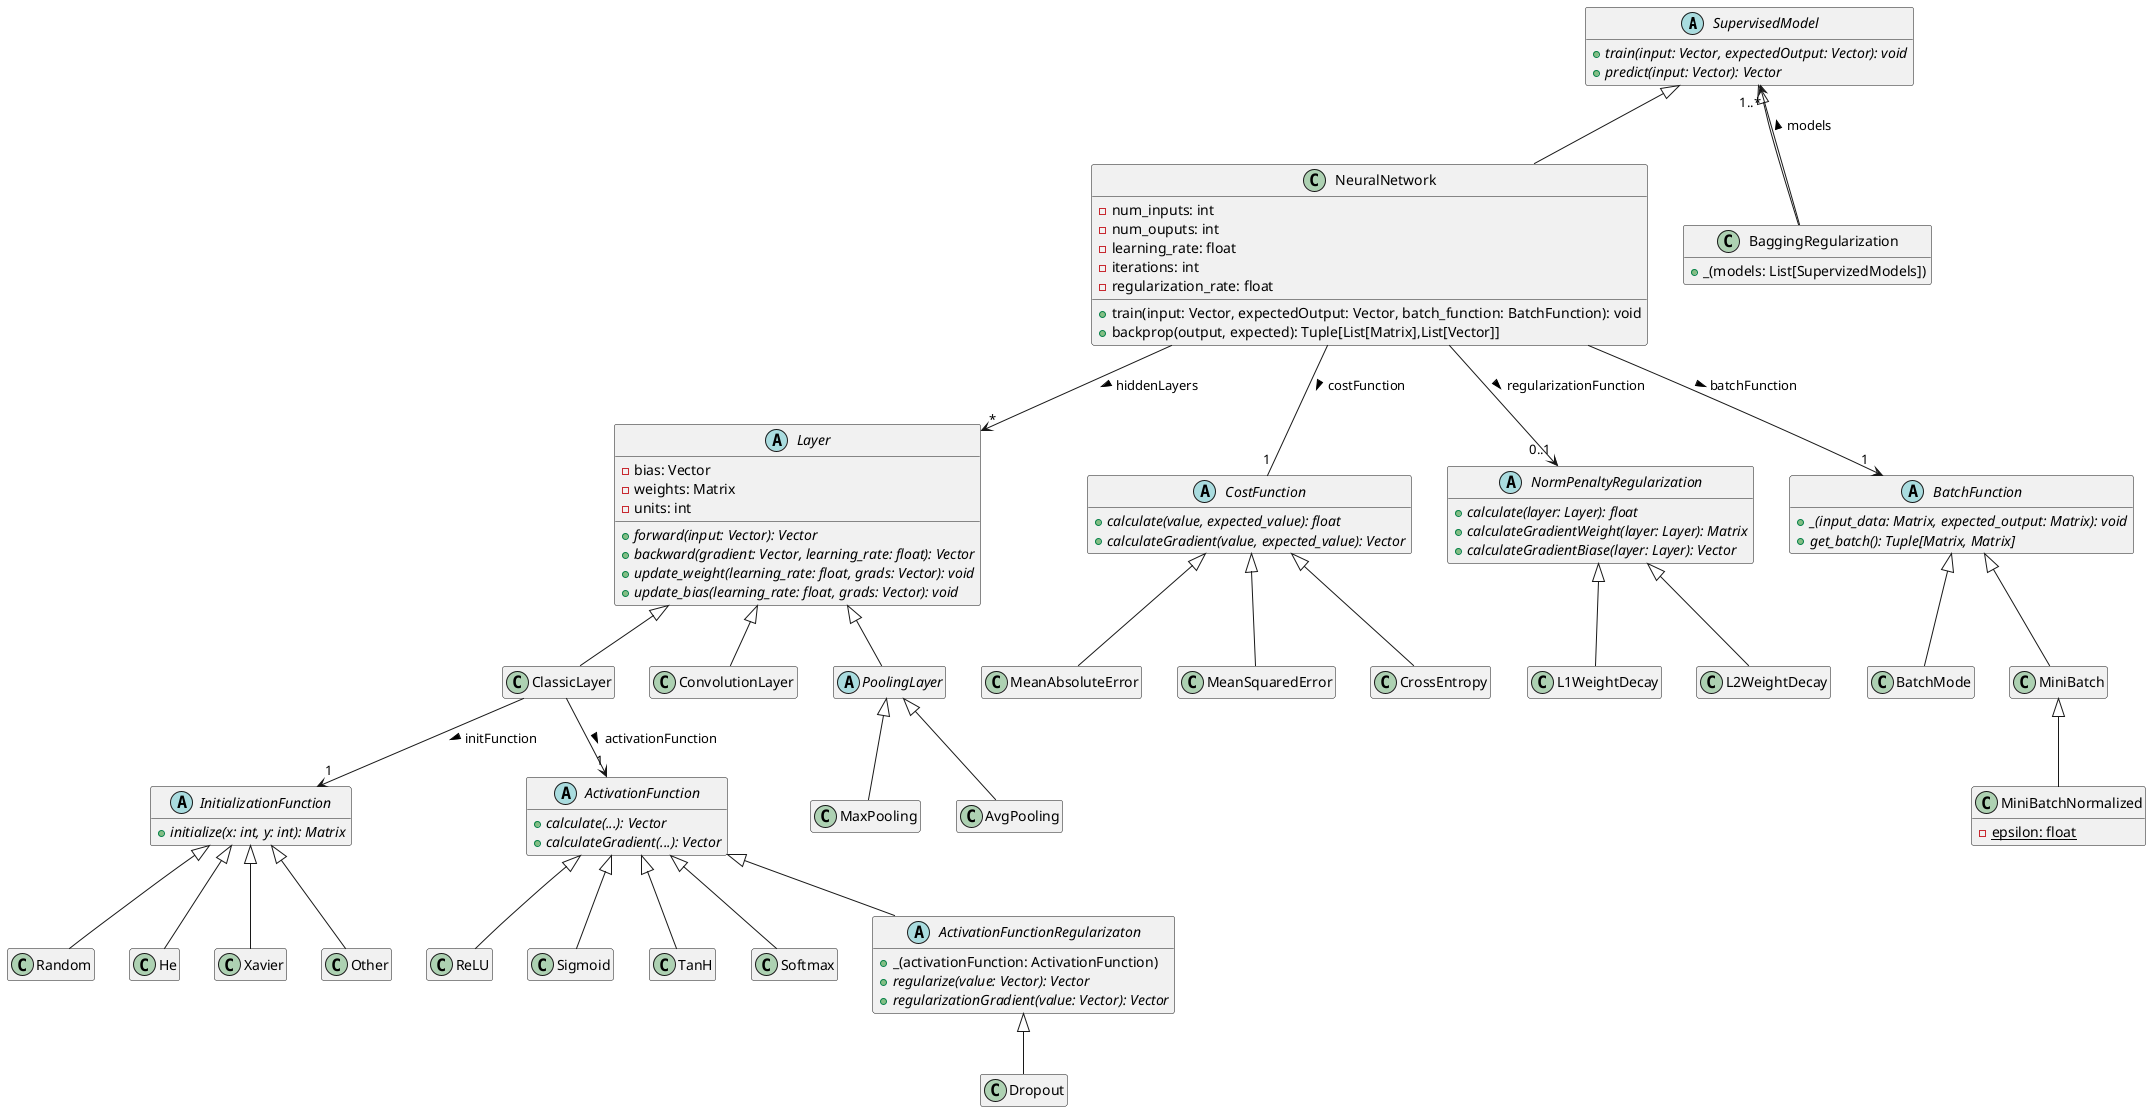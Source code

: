 @startuml
!pragma teoz true
skinparam shadowing false
' skinparam monochrome true
' hide footbox
hide empty members

abstract class SupervisedModel {
      {abstract} + train(input: Vector, expectedOutput: Vector): void
      {abstract} + predict(input: Vector): Vector
}

class NeuralNetwork {
      - num_inputs: int
      - num_ouputs: int
      - learning_rate: float
      - iterations: int
      - regularization_rate: float

      + train(input: Vector, expectedOutput: Vector, batch_function: BatchFunction): void
      + backprop(output, expected): Tuple[List[Matrix],List[Vector]]
}

SupervisedModel <|-- NeuralNetwork

abstract class Layer {
      - bias: Vector
      - weights: Matrix
      - units: int
      
      {abstract} + forward(input: Vector): Vector
      {abstract} + backward(gradient: Vector, learning_rate: float): Vector
      {abstract} + update_weight(learning_rate: float, grads: Vector): void
      {abstract} + update_bias(learning_rate: float, grads: Vector): void
}

class ClassicLayer
class ConvolutionLayer
abstract class PoolingLayer

Layer <|-- ClassicLayer
Layer <|-- ConvolutionLayer
Layer <|-- PoolingLayer

class MaxPooling
class AvgPooling

PoolingLayer <|-- MaxPooling
PoolingLayer <|-- AvgPooling

abstract class InitializationFunction {
	 {abstract} + initialize(x: int, y: int): Matrix
}

ClassicLayer --> "1" InitializationFunction: initFunction >

class Random
class He
class Xavier
class Other

InitializationFunction <|-- Random
InitializationFunction <|-- He
InitializationFunction <|-- Xavier
InitializationFunction <|-- Other

abstract class CostFunction {
      {abstract} + calculate(value, expected_value): float
      {abstract} + calculateGradient(value, expected_value): Vector
}

abstract class ActivationFunction {
      {abstract} + calculate(...): Vector
      {abstract} + calculateGradient(...): Vector
}

NeuralNetwork -- "1" CostFunction : costFunction >
NeuralNetwork --> "*" Layer : hiddenLayers >
' NeuralNetwork --> "1" Layer : outputLayer >

ClassicLayer --> "1" ActivationFunction : activationFunction >


CostFunction <|-- MeanAbsoluteError
CostFunction <|-- MeanSquaredError
CostFunction <|-- CrossEntropy

ActivationFunction <|-- ReLU
ActivationFunction <|-- Sigmoid
ActivationFunction <|-- TanH
ActivationFunction <|-- Softmax


abstract class ActivationFunctionRegularizaton {
	 + _(activationFunction: ActivationFunction)
	 {abstract} + regularize(value: Vector): Vector
	 {abstract} + regularizationGradient(value: Vector): Vector
}

class Dropout

ActivationFunction <|-- ActivationFunctionRegularizaton
ActivationFunctionRegularizaton <|-- Dropout

class BaggingRegularization {
      + _(models: List[SupervizedModels])
}

SupervisedModel <|-- BaggingRegularization
BaggingRegularization --> "1..*" SupervisedModel : models >

abstract class NormPenaltyRegularization {
	 {abstract} + calculate(layer: Layer): float
	 {abstract} + calculateGradientWeight(layer: Layer): Matrix
	 {abstract} + calculateGradientBiase(layer: Layer): Vector
}

NeuralNetwork --> "0..1" NormPenaltyRegularization: regularizationFunction >

class L1WeightDecay
class L2WeightDecay

NormPenaltyRegularization <|-- L1WeightDecay
NormPenaltyRegularization <|-- L2WeightDecay
' CostFunction --> "0..1" NormPenaltyRegularization : regularizationFunction >

abstract class BatchFunction {
	 {abstract} + _(input_data: Matrix, expected_output: Matrix): void
	 {abstract} + get_batch(): Tuple[Matrix, Matrix]
}

class BatchMode

class MiniBatch

class MiniBatchNormalized {
      {static} - epsilon: float
}

NeuralNetwork --> "1" BatchFunction: batchFunction >

BatchFunction <|-- BatchMode
BatchFunction <|-- MiniBatch
MiniBatch <|-- MiniBatchNormalized

@enduml